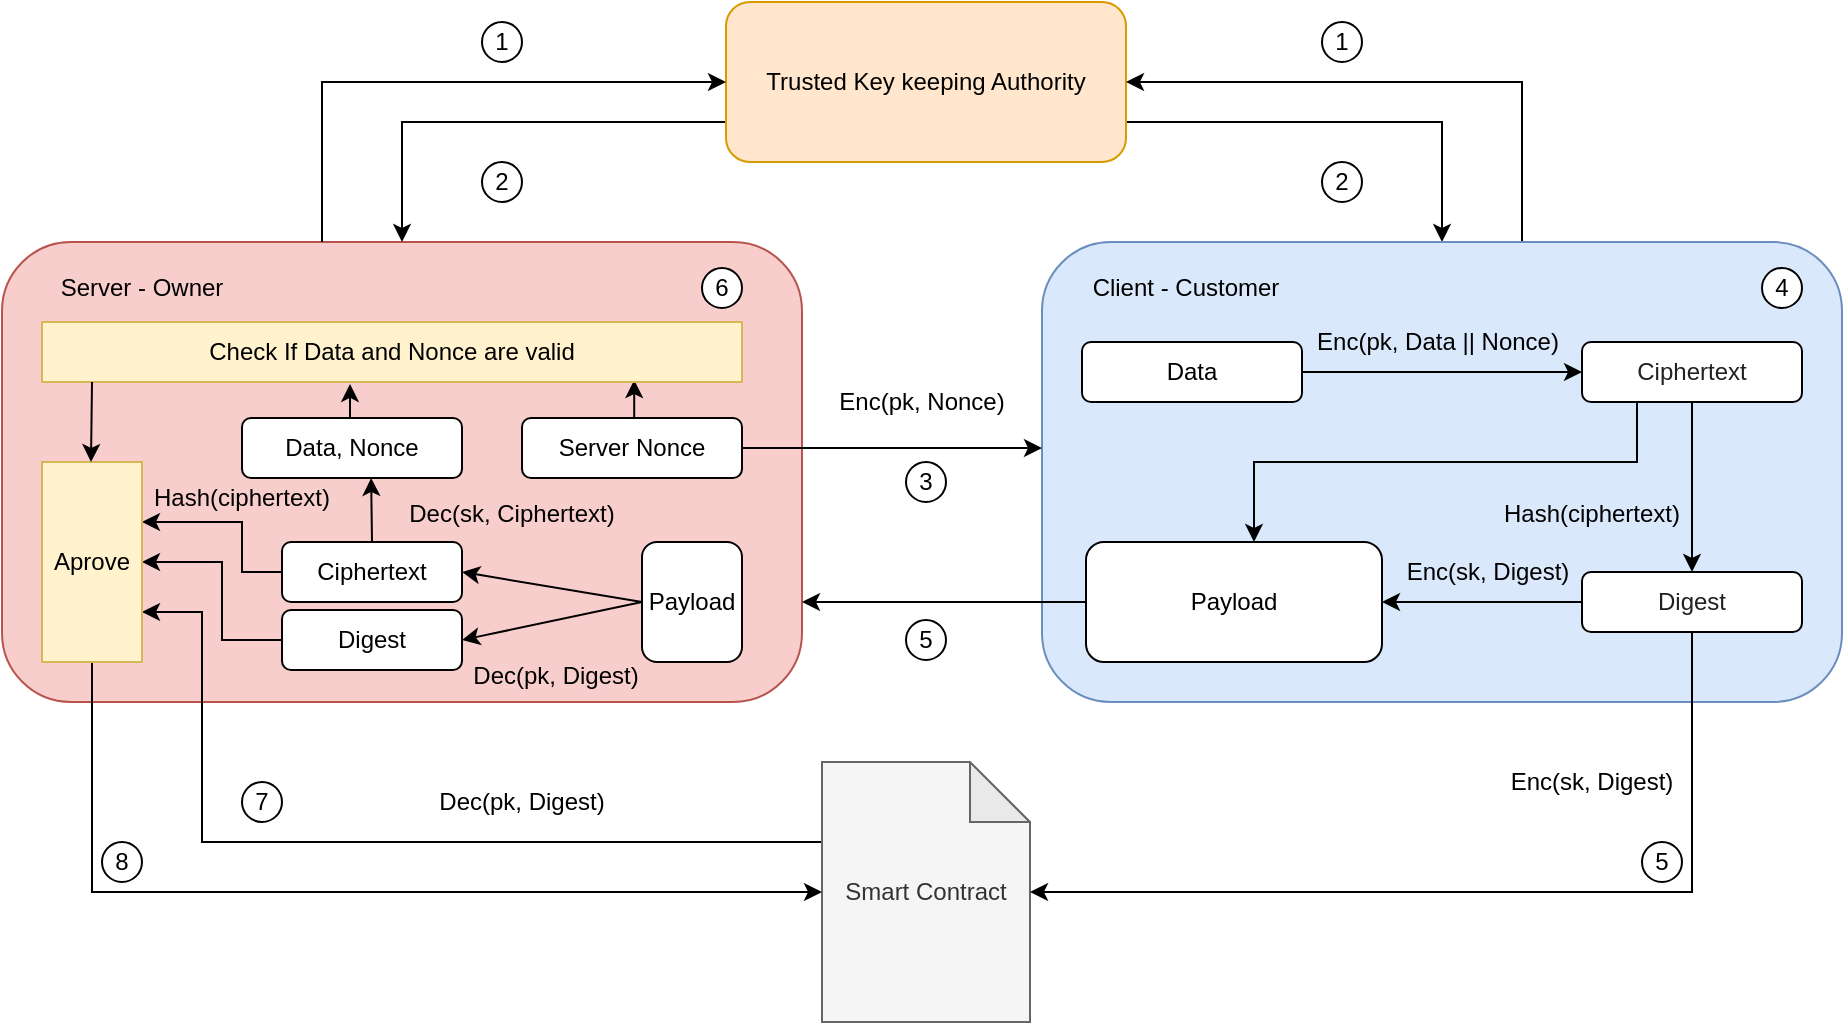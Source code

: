 <mxfile version="12.6.5" type="device"><diagram id="LWxmBHpJ8Ol58Otd1lre" name="Page-1"><mxGraphModel dx="1773" dy="725" grid="1" gridSize="10" guides="1" tooltips="1" connect="1" arrows="1" fold="1" page="1" pageScale="1" pageWidth="827" pageHeight="1169" math="0" shadow="0"><root><mxCell id="0"/><mxCell id="1" parent="0"/><mxCell id="nShd3wuau3odFIZapBHL-22" value="" style="rounded=1;whiteSpace=wrap;html=1;fillColor=#f8cecc;strokeColor=#b85450;" vertex="1" parent="1"><mxGeometry x="-40" y="200" width="400" height="230" as="geometry"/></mxCell><mxCell id="nShd3wuau3odFIZapBHL-14" style="edgeStyle=orthogonalEdgeStyle;rounded=0;orthogonalLoop=1;jettySize=auto;html=1;exitX=1;exitY=0.75;exitDx=0;exitDy=0;startArrow=none;startFill=0;" edge="1" parent="1" source="nShd3wuau3odFIZapBHL-1" target="nShd3wuau3odFIZapBHL-6"><mxGeometry relative="1" as="geometry"/></mxCell><mxCell id="nShd3wuau3odFIZapBHL-64" style="edgeStyle=orthogonalEdgeStyle;rounded=0;orthogonalLoop=1;jettySize=auto;html=1;exitX=0;exitY=0.75;exitDx=0;exitDy=0;startArrow=none;startFill=0;endArrow=classic;endFill=1;targetPerimeterSpacing=0;strokeWidth=1;" edge="1" parent="1" source="nShd3wuau3odFIZapBHL-1" target="nShd3wuau3odFIZapBHL-22"><mxGeometry relative="1" as="geometry"/></mxCell><mxCell id="nShd3wuau3odFIZapBHL-1" value="Trusted Key keeping Authority" style="rounded=1;whiteSpace=wrap;html=1;fillColor=#ffe6cc;strokeColor=#d79b00;" vertex="1" parent="1"><mxGeometry x="322" y="80" width="200" height="80" as="geometry"/></mxCell><mxCell id="nShd3wuau3odFIZapBHL-11" style="edgeStyle=orthogonalEdgeStyle;rounded=0;orthogonalLoop=1;jettySize=auto;html=1;entryX=0;entryY=0.5;entryDx=0;entryDy=0;startArrow=none;startFill=0;" edge="1" parent="1" target="nShd3wuau3odFIZapBHL-1"><mxGeometry relative="1" as="geometry"><mxPoint x="120" y="200" as="sourcePoint"/><Array as="points"><mxPoint x="120" y="120"/></Array></mxGeometry></mxCell><mxCell id="nShd3wuau3odFIZapBHL-3" value="Server - Owner" style="text;html=1;strokeColor=none;fillColor=none;align=center;verticalAlign=middle;whiteSpace=wrap;rounded=0;" vertex="1" parent="1"><mxGeometry x="-20" y="213" width="100" height="20" as="geometry"/></mxCell><mxCell id="nShd3wuau3odFIZapBHL-13" style="edgeStyle=orthogonalEdgeStyle;rounded=0;orthogonalLoop=1;jettySize=auto;html=1;entryX=1;entryY=0.5;entryDx=0;entryDy=0;startArrow=none;startFill=0;" edge="1" parent="1" source="nShd3wuau3odFIZapBHL-6" target="nShd3wuau3odFIZapBHL-1"><mxGeometry relative="1" as="geometry"><Array as="points"><mxPoint x="720" y="120"/></Array></mxGeometry></mxCell><mxCell id="nShd3wuau3odFIZapBHL-6" value="" style="rounded=1;whiteSpace=wrap;html=1;fillColor=#dae8fc;strokeColor=#6c8ebf;" vertex="1" parent="1"><mxGeometry x="480" y="200" width="400" height="230" as="geometry"/></mxCell><mxCell id="nShd3wuau3odFIZapBHL-7" value="Client - Customer" style="text;html=1;strokeColor=none;fillColor=none;align=center;verticalAlign=middle;whiteSpace=wrap;rounded=0;" vertex="1" parent="1"><mxGeometry x="502" y="213" width="100" height="20" as="geometry"/></mxCell><mxCell id="nShd3wuau3odFIZapBHL-80" style="edgeStyle=orthogonalEdgeStyle;rounded=0;orthogonalLoop=1;jettySize=auto;html=1;exitX=0;exitY=0.5;exitDx=0;exitDy=0;exitPerimeter=0;entryX=1;entryY=0.75;entryDx=0;entryDy=0;startArrow=none;startFill=0;endArrow=classic;endFill=1;targetPerimeterSpacing=0;strokeWidth=1;" edge="1" parent="1" source="nShd3wuau3odFIZapBHL-10" target="nShd3wuau3odFIZapBHL-71"><mxGeometry relative="1" as="geometry"><Array as="points"><mxPoint x="370" y="500"/><mxPoint x="60" y="500"/><mxPoint x="60" y="385"/></Array></mxGeometry></mxCell><mxCell id="nShd3wuau3odFIZapBHL-10" value="Smart Contract" style="shape=note;whiteSpace=wrap;html=1;backgroundOutline=1;darkOpacity=0.05;aspect=fixed;fillColor=#f5f5f5;strokeColor=#666666;fontColor=#333333;" vertex="1" parent="1"><mxGeometry x="370" y="460" width="104" height="130" as="geometry"/></mxCell><mxCell id="nShd3wuau3odFIZapBHL-20" style="edgeStyle=orthogonalEdgeStyle;rounded=0;orthogonalLoop=1;jettySize=auto;html=1;exitX=1;exitY=0.5;exitDx=0;exitDy=0;startArrow=none;startFill=0;targetPerimeterSpacing=0;strokeWidth=1;" edge="1" parent="1" source="nShd3wuau3odFIZapBHL-15" target="nShd3wuau3odFIZapBHL-19"><mxGeometry relative="1" as="geometry"/></mxCell><mxCell id="nShd3wuau3odFIZapBHL-15" value="Data" style="rounded=1;whiteSpace=wrap;html=1;" vertex="1" parent="1"><mxGeometry x="500" y="250" width="110" height="30" as="geometry"/></mxCell><mxCell id="nShd3wuau3odFIZapBHL-34" style="edgeStyle=orthogonalEdgeStyle;rounded=0;orthogonalLoop=1;jettySize=auto;html=1;exitX=0.5;exitY=1;exitDx=0;exitDy=0;startArrow=none;startFill=0;targetPerimeterSpacing=0;strokeWidth=1;" edge="1" parent="1" source="nShd3wuau3odFIZapBHL-19" target="nShd3wuau3odFIZapBHL-24"><mxGeometry relative="1" as="geometry"/></mxCell><mxCell id="nShd3wuau3odFIZapBHL-40" style="edgeStyle=orthogonalEdgeStyle;rounded=0;orthogonalLoop=1;jettySize=auto;html=1;exitX=0.25;exitY=1;exitDx=0;exitDy=0;startArrow=none;startFill=0;endArrow=classic;endFill=1;targetPerimeterSpacing=0;strokeWidth=1;" edge="1" parent="1" source="nShd3wuau3odFIZapBHL-19" target="nShd3wuau3odFIZapBHL-31"><mxGeometry relative="1" as="geometry"><Array as="points"><mxPoint x="778" y="310"/><mxPoint x="586" y="310"/></Array></mxGeometry></mxCell><mxCell id="nShd3wuau3odFIZapBHL-19" value="&lt;span style=&quot;white-space: normal ; color: rgb(32 , 33 , 36) ; text-align: left ; background-color: rgb(255 , 255 , 255)&quot;&gt;&lt;font style=&quot;font-size: 12px&quot;&gt;Ciphertext&lt;/font&gt;&lt;/span&gt;" style="rounded=1;whiteSpace=wrap;html=1;" vertex="1" parent="1"><mxGeometry x="750" y="250" width="110" height="30" as="geometry"/></mxCell><mxCell id="nShd3wuau3odFIZapBHL-21" value="Enc(pk, Data || Nonce)" style="text;html=1;strokeColor=none;fillColor=none;align=center;verticalAlign=middle;whiteSpace=wrap;rounded=0;" vertex="1" parent="1"><mxGeometry x="613" y="240" width="130" height="20" as="geometry"/></mxCell><mxCell id="nShd3wuau3odFIZapBHL-29" style="edgeStyle=orthogonalEdgeStyle;rounded=0;orthogonalLoop=1;jettySize=auto;html=1;exitX=0.5;exitY=1;exitDx=0;exitDy=0;startArrow=none;startFill=0;targetPerimeterSpacing=0;strokeWidth=1;" edge="1" parent="1" source="nShd3wuau3odFIZapBHL-24"><mxGeometry relative="1" as="geometry"><mxPoint x="474" y="525" as="targetPoint"/><Array as="points"><mxPoint x="805" y="525"/><mxPoint x="474" y="525"/></Array></mxGeometry></mxCell><mxCell id="nShd3wuau3odFIZapBHL-36" style="edgeStyle=orthogonalEdgeStyle;rounded=0;orthogonalLoop=1;jettySize=auto;html=1;exitX=0;exitY=0.5;exitDx=0;exitDy=0;startArrow=none;startFill=0;targetPerimeterSpacing=0;strokeWidth=1;" edge="1" parent="1" source="nShd3wuau3odFIZapBHL-24" target="nShd3wuau3odFIZapBHL-31"><mxGeometry relative="1" as="geometry"/></mxCell><mxCell id="nShd3wuau3odFIZapBHL-24" value="&lt;span style=&quot;white-space: normal ; color: rgb(32 , 33 , 36) ; text-align: left ; background-color: rgb(255 , 255 , 255)&quot;&gt;&lt;font style=&quot;font-size: 12px&quot;&gt;Digest&lt;/font&gt;&lt;/span&gt;" style="rounded=1;whiteSpace=wrap;html=1;" vertex="1" parent="1"><mxGeometry x="750" y="365" width="110" height="30" as="geometry"/></mxCell><mxCell id="nShd3wuau3odFIZapBHL-26" value="Hash(ciphertext)" style="text;html=1;strokeColor=none;fillColor=none;align=center;verticalAlign=middle;whiteSpace=wrap;rounded=0;" vertex="1" parent="1"><mxGeometry x="695" y="326" width="120" height="20" as="geometry"/></mxCell><mxCell id="nShd3wuau3odFIZapBHL-42" style="edgeStyle=orthogonalEdgeStyle;rounded=0;orthogonalLoop=1;jettySize=auto;html=1;exitX=0;exitY=0.5;exitDx=0;exitDy=0;startArrow=none;startFill=0;endArrow=classic;endFill=1;targetPerimeterSpacing=0;strokeWidth=1;" edge="1" parent="1" source="nShd3wuau3odFIZapBHL-31"><mxGeometry relative="1" as="geometry"><mxPoint x="360" y="380" as="targetPoint"/></mxGeometry></mxCell><mxCell id="nShd3wuau3odFIZapBHL-31" value="Payload" style="rounded=1;whiteSpace=wrap;html=1;" vertex="1" parent="1"><mxGeometry x="502" y="350" width="148" height="60" as="geometry"/></mxCell><mxCell id="nShd3wuau3odFIZapBHL-55" style="edgeStyle=none;rounded=0;orthogonalLoop=1;jettySize=auto;html=1;exitX=0;exitY=0.5;exitDx=0;exitDy=0;entryX=1;entryY=0.5;entryDx=0;entryDy=0;startArrow=none;startFill=0;endArrow=classic;endFill=1;targetPerimeterSpacing=0;strokeWidth=1;" edge="1" parent="1" source="nShd3wuau3odFIZapBHL-41" target="nShd3wuau3odFIZapBHL-43"><mxGeometry relative="1" as="geometry"/></mxCell><mxCell id="nShd3wuau3odFIZapBHL-41" value="Payload" style="rounded=1;whiteSpace=wrap;html=1;" vertex="1" parent="1"><mxGeometry x="280" y="350" width="50" height="60" as="geometry"/></mxCell><mxCell id="nShd3wuau3odFIZapBHL-57" style="edgeStyle=none;rounded=0;orthogonalLoop=1;jettySize=auto;html=1;exitX=0.5;exitY=0;exitDx=0;exitDy=0;startArrow=none;startFill=0;endArrow=classic;endFill=1;targetPerimeterSpacing=0;strokeWidth=1;entryX=0.587;entryY=1;entryDx=0;entryDy=0;entryPerimeter=0;" edge="1" parent="1" source="nShd3wuau3odFIZapBHL-43" target="nShd3wuau3odFIZapBHL-48"><mxGeometry relative="1" as="geometry"/></mxCell><mxCell id="nShd3wuau3odFIZapBHL-104" style="edgeStyle=orthogonalEdgeStyle;rounded=0;orthogonalLoop=1;jettySize=auto;html=1;exitX=0;exitY=0.5;exitDx=0;exitDy=0;entryX=1;entryY=0.3;entryDx=0;entryDy=0;entryPerimeter=0;startArrow=none;startFill=0;endArrow=classic;endFill=1;targetPerimeterSpacing=0;strokeWidth=1;" edge="1" parent="1" source="nShd3wuau3odFIZapBHL-43" target="nShd3wuau3odFIZapBHL-71"><mxGeometry relative="1" as="geometry"><Array as="points"><mxPoint x="80" y="365"/><mxPoint x="80" y="340"/></Array></mxGeometry></mxCell><mxCell id="nShd3wuau3odFIZapBHL-43" value="Ciphertext" style="rounded=1;whiteSpace=wrap;html=1;" vertex="1" parent="1"><mxGeometry x="100" y="350" width="90" height="30" as="geometry"/></mxCell><mxCell id="nShd3wuau3odFIZapBHL-45" value="Dec(sk, Ciphertext)" style="text;html=1;strokeColor=none;fillColor=none;align=center;verticalAlign=middle;whiteSpace=wrap;rounded=0;" vertex="1" parent="1"><mxGeometry x="160" y="326" width="110" height="20" as="geometry"/></mxCell><mxCell id="nShd3wuau3odFIZapBHL-56" style="edgeStyle=none;rounded=0;orthogonalLoop=1;jettySize=auto;html=1;exitX=1;exitY=0.5;exitDx=0;exitDy=0;entryX=0;entryY=0.5;entryDx=0;entryDy=0;startArrow=classic;startFill=1;endArrow=none;endFill=0;targetPerimeterSpacing=0;strokeWidth=1;" edge="1" parent="1" source="nShd3wuau3odFIZapBHL-46" target="nShd3wuau3odFIZapBHL-41"><mxGeometry relative="1" as="geometry"/></mxCell><mxCell id="nShd3wuau3odFIZapBHL-101" style="edgeStyle=orthogonalEdgeStyle;rounded=0;orthogonalLoop=1;jettySize=auto;html=1;exitX=0;exitY=0.5;exitDx=0;exitDy=0;startArrow=none;startFill=0;endArrow=classic;endFill=1;targetPerimeterSpacing=0;strokeWidth=1;" edge="1" parent="1" source="nShd3wuau3odFIZapBHL-46" target="nShd3wuau3odFIZapBHL-71"><mxGeometry relative="1" as="geometry"><Array as="points"><mxPoint x="70" y="399"/><mxPoint x="70" y="360"/></Array></mxGeometry></mxCell><mxCell id="nShd3wuau3odFIZapBHL-46" value="Digest" style="rounded=1;whiteSpace=wrap;html=1;" vertex="1" parent="1"><mxGeometry x="100" y="384" width="90" height="30" as="geometry"/></mxCell><mxCell id="nShd3wuau3odFIZapBHL-70" style="edgeStyle=orthogonalEdgeStyle;rounded=0;orthogonalLoop=1;jettySize=auto;html=1;exitX=0.5;exitY=0;exitDx=0;exitDy=0;entryX=0.44;entryY=1.033;entryDx=0;entryDy=0;entryPerimeter=0;startArrow=none;startFill=0;endArrow=classic;endFill=1;targetPerimeterSpacing=0;strokeWidth=1;" edge="1" parent="1" source="nShd3wuau3odFIZapBHL-48" target="nShd3wuau3odFIZapBHL-67"><mxGeometry relative="1" as="geometry"/></mxCell><mxCell id="nShd3wuau3odFIZapBHL-48" value="Data, Nonce" style="rounded=1;whiteSpace=wrap;html=1;" vertex="1" parent="1"><mxGeometry x="80" y="288" width="110" height="30" as="geometry"/></mxCell><mxCell id="nShd3wuau3odFIZapBHL-63" style="edgeStyle=orthogonalEdgeStyle;rounded=0;orthogonalLoop=1;jettySize=auto;html=1;exitX=1;exitY=0.5;exitDx=0;exitDy=0;startArrow=none;startFill=0;endArrow=classic;endFill=1;targetPerimeterSpacing=0;strokeWidth=1;" edge="1" parent="1" source="nShd3wuau3odFIZapBHL-59"><mxGeometry relative="1" as="geometry"><mxPoint x="480" y="303" as="targetPoint"/><Array as="points"><mxPoint x="480" y="303"/></Array></mxGeometry></mxCell><mxCell id="nShd3wuau3odFIZapBHL-69" style="edgeStyle=orthogonalEdgeStyle;rounded=0;orthogonalLoop=1;jettySize=auto;html=1;exitX=0.5;exitY=0;exitDx=0;exitDy=0;entryX=0.846;entryY=0.967;entryDx=0;entryDy=0;entryPerimeter=0;startArrow=none;startFill=0;endArrow=classic;endFill=1;targetPerimeterSpacing=0;strokeWidth=1;" edge="1" parent="1" source="nShd3wuau3odFIZapBHL-59" target="nShd3wuau3odFIZapBHL-67"><mxGeometry relative="1" as="geometry"/></mxCell><mxCell id="nShd3wuau3odFIZapBHL-59" value="Server Nonce" style="rounded=1;whiteSpace=wrap;html=1;" vertex="1" parent="1"><mxGeometry x="220" y="288" width="110" height="30" as="geometry"/></mxCell><mxCell id="nShd3wuau3odFIZapBHL-65" value="Enc(pk, Nonce)" style="text;html=1;strokeColor=none;fillColor=none;align=center;verticalAlign=middle;whiteSpace=wrap;rounded=0;" vertex="1" parent="1"><mxGeometry x="370" y="270" width="100" height="20" as="geometry"/></mxCell><mxCell id="nShd3wuau3odFIZapBHL-67" value="Check If Data and Nonce are valid" style="rounded=0;whiteSpace=wrap;html=1;fillColor=#fff2cc;strokeColor=#d6b656;" vertex="1" parent="1"><mxGeometry x="-20" y="240" width="350" height="30" as="geometry"/></mxCell><mxCell id="nShd3wuau3odFIZapBHL-77" style="edgeStyle=orthogonalEdgeStyle;rounded=0;orthogonalLoop=1;jettySize=auto;html=1;exitX=0.5;exitY=1;exitDx=0;exitDy=0;entryX=0;entryY=0.5;entryDx=0;entryDy=0;entryPerimeter=0;startArrow=none;startFill=0;endArrow=classic;endFill=1;targetPerimeterSpacing=0;strokeWidth=1;" edge="1" parent="1" source="nShd3wuau3odFIZapBHL-71" target="nShd3wuau3odFIZapBHL-10"><mxGeometry relative="1" as="geometry"/></mxCell><mxCell id="nShd3wuau3odFIZapBHL-71" value="Aprove" style="rounded=0;whiteSpace=wrap;html=1;fillColor=#fff2cc;strokeColor=#d6b656;" vertex="1" parent="1"><mxGeometry x="-20" y="310" width="50" height="100" as="geometry"/></mxCell><mxCell id="nShd3wuau3odFIZapBHL-81" value="" style="endArrow=classic;html=1;strokeWidth=1;" edge="1" parent="1"><mxGeometry width="50" height="50" relative="1" as="geometry"><mxPoint x="5" y="270" as="sourcePoint"/><mxPoint x="4.5" y="310" as="targetPoint"/></mxGeometry></mxCell><mxCell id="nShd3wuau3odFIZapBHL-82" value="1" style="ellipse;whiteSpace=wrap;html=1;aspect=fixed;rounded=0;" vertex="1" parent="1"><mxGeometry x="200" y="90" width="20" height="20" as="geometry"/></mxCell><mxCell id="nShd3wuau3odFIZapBHL-83" value="1" style="ellipse;whiteSpace=wrap;html=1;aspect=fixed;rounded=0;" vertex="1" parent="1"><mxGeometry x="620" y="90" width="20" height="20" as="geometry"/></mxCell><mxCell id="nShd3wuau3odFIZapBHL-84" value="2" style="ellipse;whiteSpace=wrap;html=1;aspect=fixed;rounded=0;" vertex="1" parent="1"><mxGeometry x="620" y="160" width="20" height="20" as="geometry"/></mxCell><mxCell id="nShd3wuau3odFIZapBHL-85" value="4" style="ellipse;whiteSpace=wrap;html=1;aspect=fixed;rounded=0;" vertex="1" parent="1"><mxGeometry x="840" y="213" width="20" height="20" as="geometry"/></mxCell><mxCell id="nShd3wuau3odFIZapBHL-86" value="5" style="ellipse;whiteSpace=wrap;html=1;aspect=fixed;rounded=0;" vertex="1" parent="1"><mxGeometry x="780" y="500" width="20" height="20" as="geometry"/></mxCell><mxCell id="nShd3wuau3odFIZapBHL-87" value="5" style="ellipse;whiteSpace=wrap;html=1;aspect=fixed;rounded=0;" vertex="1" parent="1"><mxGeometry x="412" y="389" width="20" height="20" as="geometry"/></mxCell><mxCell id="nShd3wuau3odFIZapBHL-88" value="3" style="ellipse;whiteSpace=wrap;html=1;aspect=fixed;rounded=0;" vertex="1" parent="1"><mxGeometry x="412" y="310" width="20" height="20" as="geometry"/></mxCell><mxCell id="nShd3wuau3odFIZapBHL-90" value="2" style="ellipse;whiteSpace=wrap;html=1;aspect=fixed;rounded=0;" vertex="1" parent="1"><mxGeometry x="200" y="160" width="20" height="20" as="geometry"/></mxCell><mxCell id="nShd3wuau3odFIZapBHL-91" value="6" style="ellipse;whiteSpace=wrap;html=1;aspect=fixed;rounded=0;" vertex="1" parent="1"><mxGeometry x="310" y="213" width="20" height="20" as="geometry"/></mxCell><mxCell id="nShd3wuau3odFIZapBHL-92" value="7" style="ellipse;whiteSpace=wrap;html=1;aspect=fixed;rounded=0;" vertex="1" parent="1"><mxGeometry x="80" y="470" width="20" height="20" as="geometry"/></mxCell><mxCell id="nShd3wuau3odFIZapBHL-93" value="8" style="ellipse;whiteSpace=wrap;html=1;aspect=fixed;rounded=0;" vertex="1" parent="1"><mxGeometry x="10" y="500" width="20" height="20" as="geometry"/></mxCell><mxCell id="nShd3wuau3odFIZapBHL-95" value="Enc(sk, Digest)" style="text;html=1;strokeColor=none;fillColor=none;align=center;verticalAlign=middle;whiteSpace=wrap;rounded=0;" vertex="1" parent="1"><mxGeometry x="643" y="355" width="120" height="20" as="geometry"/></mxCell><mxCell id="nShd3wuau3odFIZapBHL-96" value="Enc(sk, Digest)" style="text;html=1;strokeColor=none;fillColor=none;align=center;verticalAlign=middle;whiteSpace=wrap;rounded=0;" vertex="1" parent="1"><mxGeometry x="695" y="460" width="120" height="20" as="geometry"/></mxCell><mxCell id="nShd3wuau3odFIZapBHL-99" value="Dec(pk, Digest)" style="text;html=1;strokeColor=none;fillColor=none;align=center;verticalAlign=middle;whiteSpace=wrap;rounded=0;" vertex="1" parent="1"><mxGeometry x="177" y="407" width="120" height="20" as="geometry"/></mxCell><mxCell id="nShd3wuau3odFIZapBHL-100" value="Dec(pk, Digest)" style="text;html=1;strokeColor=none;fillColor=none;align=center;verticalAlign=middle;whiteSpace=wrap;rounded=0;" vertex="1" parent="1"><mxGeometry x="160" y="470" width="120" height="20" as="geometry"/></mxCell><mxCell id="nShd3wuau3odFIZapBHL-105" value="Hash(ciphertext)" style="text;html=1;strokeColor=none;fillColor=none;align=center;verticalAlign=middle;whiteSpace=wrap;rounded=0;" vertex="1" parent="1"><mxGeometry x="20" y="318" width="120" height="20" as="geometry"/></mxCell></root></mxGraphModel></diagram></mxfile>
